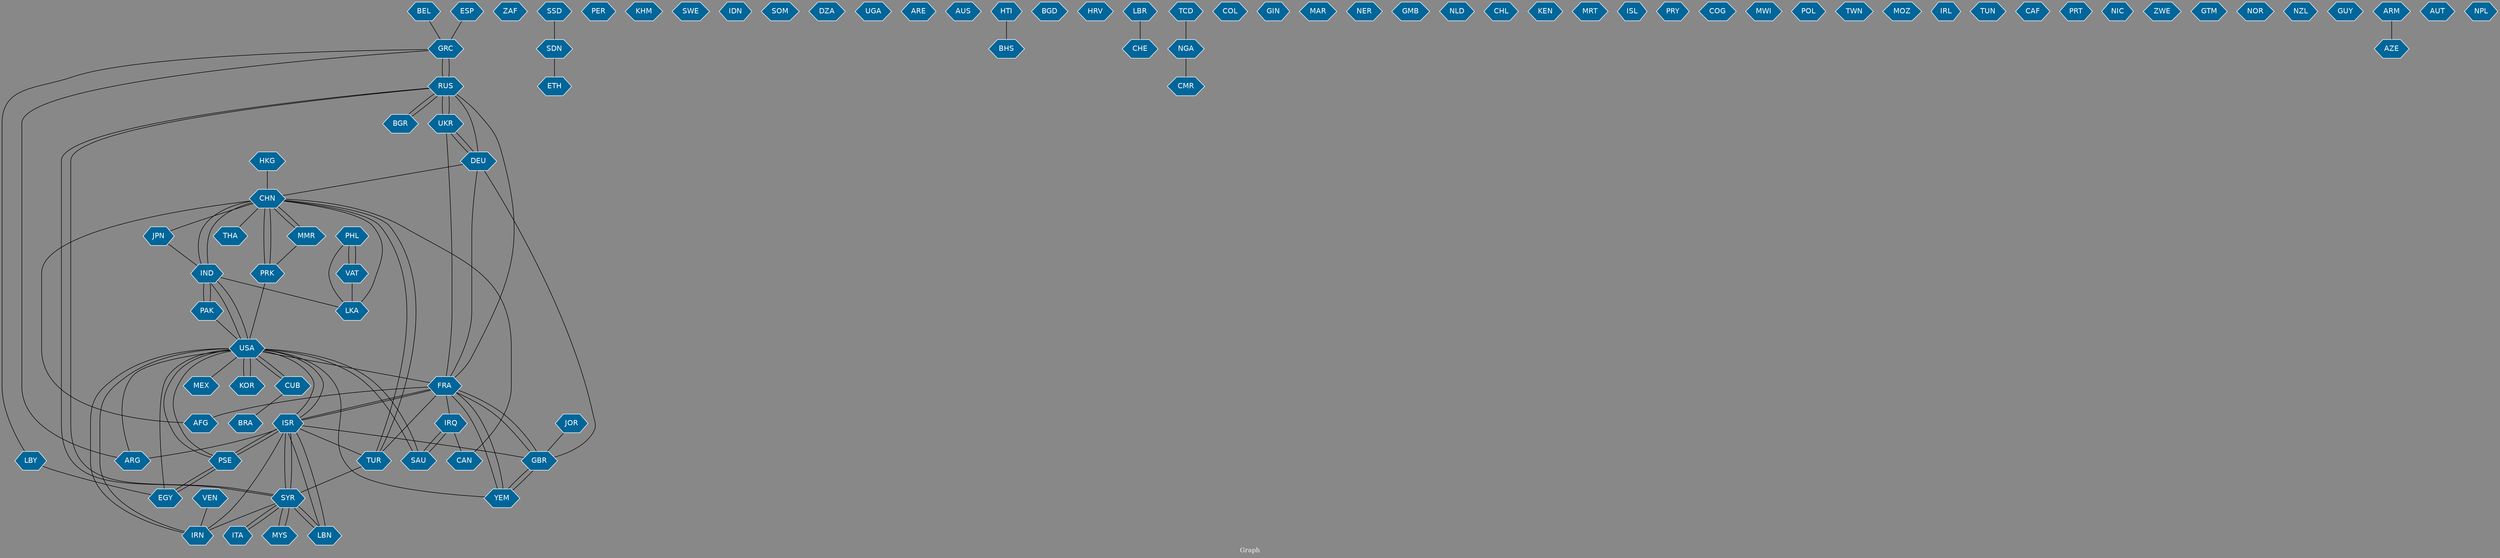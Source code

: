 // Countries together in item graph
graph {
	graph [bgcolor="#888888" fontcolor=white fontsize=12 label="Graph" outputorder=edgesfirst overlap=prism]
	node [color=white fillcolor="#006699" fontcolor=white fontname=Helvetica shape=hexagon style=filled]
	edge [arrowhead=open color=black fontcolor=white fontname=Courier fontsize=12]
		GRC [label=GRC]
		ARG [label=ARG]
		IND [label=IND]
		ITA [label=ITA]
		PHL [label=PHL]
		VAT [label=VAT]
		LKA [label=LKA]
		ZAF [label=ZAF]
		HKG [label=HKG]
		PAK [label=PAK]
		SDN [label=SDN]
		ETH [label=ETH]
		PER [label=PER]
		KHM [label=KHM]
		CHN [label=CHN]
		FRA [label=FRA]
		JPN [label=JPN]
		PRK [label=PRK]
		LBN [label=LBN]
		SAU [label=SAU]
		SWE [label=SWE]
		SYR [label=SYR]
		AFG [label=AFG]
		ISR [label=ISR]
		IRN [label=IRN]
		USA [label=USA]
		DEU [label=DEU]
		CAN [label=CAN]
		PSE [label=PSE]
		GBR [label=GBR]
		MMR [label=MMR]
		RUS [label=RUS]
		IDN [label=IDN]
		SOM [label=SOM]
		YEM [label=YEM]
		BGR [label=BGR]
		DZA [label=DZA]
		UGA [label=UGA]
		MEX [label=MEX]
		TUR [label=TUR]
		ARE [label=ARE]
		KOR [label=KOR]
		LBY [label=LBY]
		EGY [label=EGY]
		AUS [label=AUS]
		HTI [label=HTI]
		BHS [label=BHS]
		CUB [label=CUB]
		BGD [label=BGD]
		IRQ [label=IRQ]
		BEL [label=BEL]
		JOR [label=JOR]
		HRV [label=HRV]
		LBR [label=LBR]
		CHE [label=CHE]
		UKR [label=UKR]
		NGA [label=NGA]
		ESP [label=ESP]
		COL [label=COL]
		GIN [label=GIN]
		BRA [label=BRA]
		MAR [label=MAR]
		NER [label=NER]
		VEN [label=VEN]
		GMB [label=GMB]
		NLD [label=NLD]
		TCD [label=TCD]
		CHL [label=CHL]
		KEN [label=KEN]
		MRT [label=MRT]
		ISL [label=ISL]
		PRY [label=PRY]
		COG [label=COG]
		MWI [label=MWI]
		POL [label=POL]
		TWN [label=TWN]
		MOZ [label=MOZ]
		SSD [label=SSD]
		IRL [label=IRL]
		THA [label=THA]
		MYS [label=MYS]
		TUN [label=TUN]
		CMR [label=CMR]
		CAF [label=CAF]
		PRT [label=PRT]
		NIC [label=NIC]
		ZWE [label=ZWE]
		GTM [label=GTM]
		NOR [label=NOR]
		NZL [label=NZL]
		GUY [label=GUY]
		ARM [label=ARM]
		AZE [label=AZE]
		AUT [label=AUT]
		NPL [label=NPL]
			TUR -- SYR [weight=1]
			GRC -- LBY [weight=1]
			PHL -- VAT [weight=6]
			TUR -- CHN [weight=1]
			PRK -- CHN [weight=4]
			GBR -- YEM [weight=1]
			CHN -- TUR [weight=1]
			SDN -- ETH [weight=1]
			ISR -- FRA [weight=5]
			VAT -- PHL [weight=3]
			CHN -- THA [weight=1]
			SAU -- IRQ [weight=1]
			SYR -- ISR [weight=2]
			MYS -- SYR [weight=1]
			SYR -- MYS [weight=1]
			ISR -- IRN [weight=4]
			BEL -- GRC [weight=1]
			SYR -- LBN [weight=1]
			RUS -- DEU [weight=3]
			CHN -- PRK [weight=1]
			MMR -- PRK [weight=2]
			FRA -- YEM [weight=1]
			USA -- YEM [weight=2]
			PAK -- IND [weight=1]
			IRQ -- CAN [weight=1]
			TCD -- NGA [weight=1]
			PRK -- USA [weight=1]
			SYR -- IRN [weight=2]
			ISR -- LBN [weight=2]
			YEM -- FRA [weight=2]
			GBR -- DEU [weight=1]
			PHL -- LKA [weight=1]
			KOR -- USA [weight=2]
			EGY -- PSE [weight=2]
			VEN -- IRN [weight=1]
			VAT -- LKA [weight=4]
			RUS -- SYR [weight=2]
			DEU -- CHN [weight=1]
			IND -- USA [weight=1]
			CHN -- IND [weight=4]
			ISR -- TUR [weight=2]
			ITA -- SYR [weight=2]
			LBR -- CHE [weight=2]
			CAN -- CHN [weight=1]
			EGY -- USA [weight=1]
			PSE -- EGY [weight=1]
			USA -- IRN [weight=1]
			CHN -- JPN [weight=1]
			LBN -- SYR [weight=3]
			PSE -- USA [weight=1]
			IRQ -- SAU [weight=1]
			SYR -- RUS [weight=1]
			PSE -- ISR [weight=7]
			HKG -- CHN [weight=2]
			ISR -- USA [weight=1]
			GRC -- ARG [weight=1]
			JPN -- IND [weight=1]
			USA -- KOR [weight=1]
			GRC -- RUS [weight=1]
			DEU -- FRA [weight=1]
			BGR -- RUS [weight=1]
			ISR -- PSE [weight=9]
			IND -- PAK [weight=1]
			FRA -- GBR [weight=1]
			PAK -- USA [weight=1]
			CHN -- LKA [weight=2]
			UKR -- DEU [weight=2]
			GBR -- FRA [weight=1]
			IND -- LKA [weight=1]
			CHN -- MMR [weight=1]
			NGA -- CMR [weight=1]
			USA -- MEX [weight=1]
			ISR -- ARG [weight=1]
			RUS -- UKR [weight=3]
			USA -- FRA [weight=1]
			IRN -- USA [weight=4]
			USA -- PSE [weight=2]
			LBY -- EGY [weight=2]
			FRA -- AFG [weight=1]
			CUB -- BRA [weight=1]
			USA -- ARG [weight=1]
			ARM -- AZE [weight=1]
			USA -- ISR [weight=1]
			ESP -- GRC [weight=1]
			DEU -- UKR [weight=1]
			UKR -- RUS [weight=2]
			ISR -- SYR [weight=4]
			AFG -- CHN [weight=1]
			RUS -- FRA [weight=2]
			ISR -- GBR [weight=1]
			FRA -- IRQ [weight=2]
			LBN -- ISR [weight=3]
			RUS -- BGR [weight=2]
			USA -- SAU [weight=1]
			USA -- IND [weight=4]
			YEM -- GBR [weight=1]
			USA -- CUB [weight=2]
			HTI -- BHS [weight=2]
			CUB -- USA [weight=1]
			SYR -- ITA [weight=1]
			FRA -- TUR [weight=1]
			FRA -- ISR [weight=7]
			IND -- CHN [weight=1]
			JOR -- GBR [weight=1]
			SSD -- SDN [weight=1]
			FRA -- UKR [weight=2]
			RUS -- GRC [weight=2]
			MMR -- CHN [weight=1]
			SAU -- USA [weight=5]
}